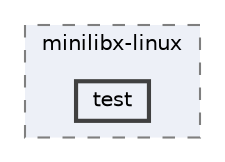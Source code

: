 digraph "lib/minilibx-linux/test"
{
 // LATEX_PDF_SIZE
  bgcolor="transparent";
  edge [fontname=Helvetica,fontsize=10,labelfontname=Helvetica,labelfontsize=10];
  node [fontname=Helvetica,fontsize=10,shape=box,height=0.2,width=0.4];
  compound=true
  subgraph clusterdir_52555e46e0c0c8005678443ce983c124 {
    graph [ bgcolor="#edf0f7", pencolor="grey50", label="minilibx-linux", fontname=Helvetica,fontsize=10 style="filled,dashed", URL="dir_52555e46e0c0c8005678443ce983c124.html",tooltip=""]
  dir_99f95dc7dc360e17d2106eb8af853b2f [label="test", fillcolor="#edf0f7", color="grey25", style="filled,bold", URL="dir_99f95dc7dc360e17d2106eb8af853b2f.html",tooltip=""];
  }
}
